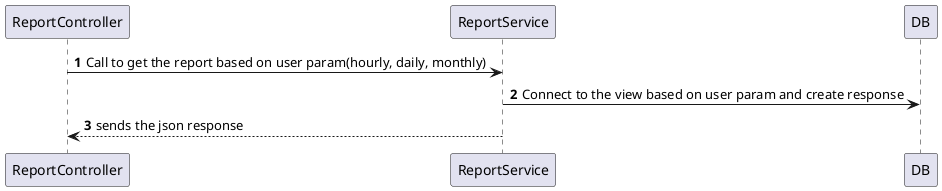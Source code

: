 @startuml
'https://plantuml.com/sequence-diagram

autonumber

ReportController -> ReportService: Call to get the report based on user param(hourly, daily, monthly)
ReportService -> DB: Connect to the view based on user param and create response

ReportService --> ReportController: sends the json response

@enduml